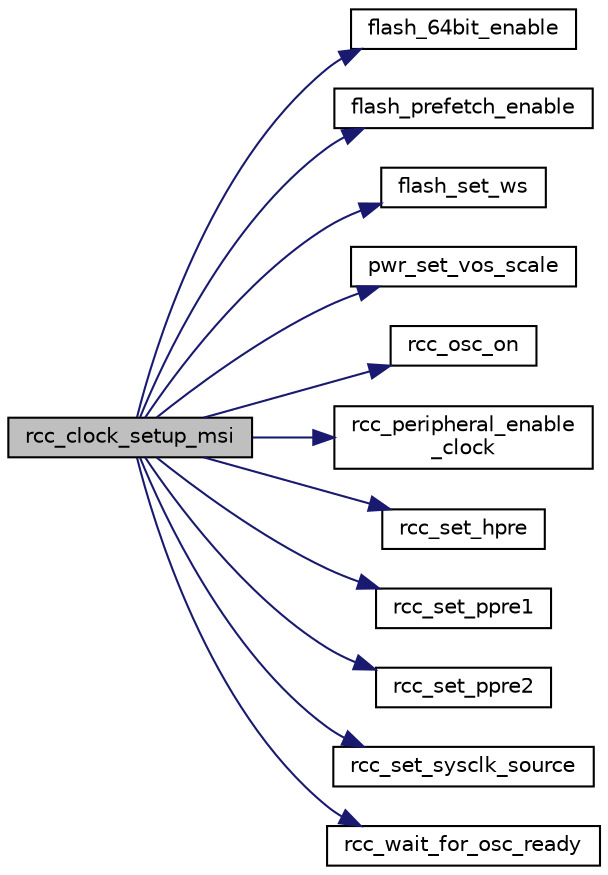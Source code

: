digraph "rcc_clock_setup_msi"
{
  edge [fontname="Helvetica",fontsize="10",labelfontname="Helvetica",labelfontsize="10"];
  node [fontname="Helvetica",fontsize="10",shape=record];
  rankdir="LR";
  Node1 [label="rcc_clock_setup_msi",height=0.2,width=0.4,color="black", fillcolor="grey75", style="filled", fontcolor="black"];
  Node1 -> Node2 [color="midnightblue",fontsize="10",style="solid",fontname="Helvetica"];
  Node2 [label="flash_64bit_enable",height=0.2,width=0.4,color="black", fillcolor="white", style="filled",URL="$group__flash__defines.html#ga46ea5d4032d7ea65641376eca38202f8",tooltip="Enable 64 Bit Programming Mode. "];
  Node1 -> Node3 [color="midnightblue",fontsize="10",style="solid",fontname="Helvetica"];
  Node3 [label="flash_prefetch_enable",height=0.2,width=0.4,color="black", fillcolor="white", style="filled",URL="$group__flash__defines.html#ga0f76604d23e55a997cef486d8f93c8f7",tooltip="Enable the FLASH Prefetch Buffer. "];
  Node1 -> Node4 [color="midnightblue",fontsize="10",style="solid",fontname="Helvetica"];
  Node4 [label="flash_set_ws",height=0.2,width=0.4,color="black", fillcolor="white", style="filled",URL="$group__flash__defines.html#ga9347b16d27d64b79f507dc9cad8633b2",tooltip="Set the Number of Wait States. "];
  Node1 -> Node5 [color="midnightblue",fontsize="10",style="solid",fontname="Helvetica"];
  Node5 [label="pwr_set_vos_scale",height=0.2,width=0.4,color="black", fillcolor="white", style="filled",URL="$pwr_8h.html#aa22ffb6b23613688342c73dd591dcd60"];
  Node1 -> Node6 [color="midnightblue",fontsize="10",style="solid",fontname="Helvetica"];
  Node6 [label="rcc_osc_on",height=0.2,width=0.4,color="black", fillcolor="white", style="filled",URL="$group__rcc__defines.html#ga8dbd64d58e019803bf109609203d1afd"];
  Node1 -> Node7 [color="midnightblue",fontsize="10",style="solid",fontname="Helvetica"];
  Node7 [label="rcc_peripheral_enable\l_clock",height=0.2,width=0.4,color="black", fillcolor="white", style="filled",URL="$group__rcc__defines.html#gaaf3dd53c1ced02082fce0076976547a8",tooltip="RCC Enable Peripheral Clocks. "];
  Node1 -> Node8 [color="midnightblue",fontsize="10",style="solid",fontname="Helvetica"];
  Node8 [label="rcc_set_hpre",height=0.2,width=0.4,color="black", fillcolor="white", style="filled",URL="$group__rcc__defines.html#gae192b2cd0f37124db5ed76d599a5671b"];
  Node1 -> Node9 [color="midnightblue",fontsize="10",style="solid",fontname="Helvetica"];
  Node9 [label="rcc_set_ppre1",height=0.2,width=0.4,color="black", fillcolor="white", style="filled",URL="$group__rcc__defines.html#gaaf1b9174131b00a7014c0328a53a65a1"];
  Node1 -> Node10 [color="midnightblue",fontsize="10",style="solid",fontname="Helvetica"];
  Node10 [label="rcc_set_ppre2",height=0.2,width=0.4,color="black", fillcolor="white", style="filled",URL="$group__rcc__defines.html#gac40c9478480f3a44c381c15482a563cd"];
  Node1 -> Node11 [color="midnightblue",fontsize="10",style="solid",fontname="Helvetica"];
  Node11 [label="rcc_set_sysclk_source",height=0.2,width=0.4,color="black", fillcolor="white", style="filled",URL="$group__rcc__defines.html#ga2c291271812c333d975807cd5ec99a36"];
  Node1 -> Node12 [color="midnightblue",fontsize="10",style="solid",fontname="Helvetica"];
  Node12 [label="rcc_wait_for_osc_ready",height=0.2,width=0.4,color="black", fillcolor="white", style="filled",URL="$group__rcc__defines.html#ga0f9fac6ac510e119aebe5f62c53f073a"];
}
